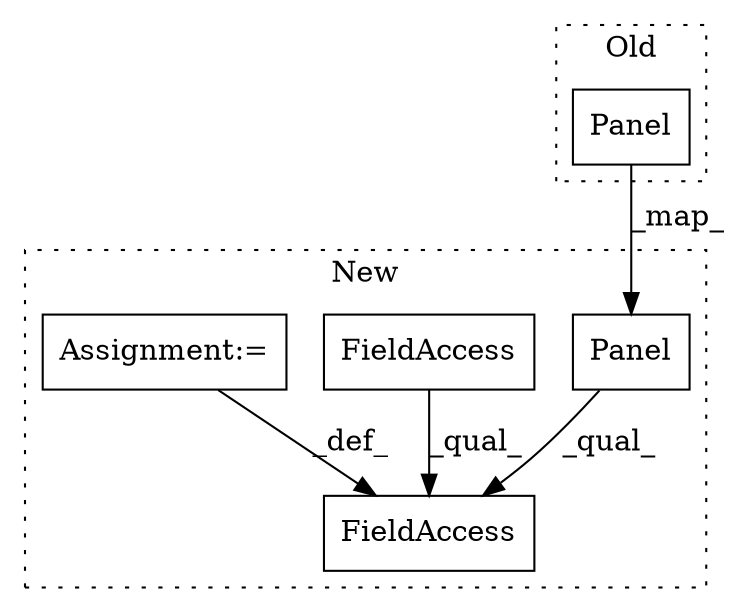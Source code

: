 digraph G {
subgraph cluster0 {
1 [label="Panel" a="32" s="4854,4873" l="6,1" shape="box"];
label = "Old";
style="dotted";
}
subgraph cluster1 {
2 [label="Panel" a="32" s="4587,4606" l="6,1" shape="box"];
3 [label="FieldAccess" a="22" s="4613" l="19" shape="box"];
4 [label="FieldAccess" a="22" s="4613" l="13" shape="box"];
5 [label="Assignment:=" a="7" s="4632" l="1" shape="box"];
label = "New";
style="dotted";
}
1 -> 2 [label="_map_"];
2 -> 3 [label="_qual_"];
4 -> 3 [label="_qual_"];
5 -> 3 [label="_def_"];
}
